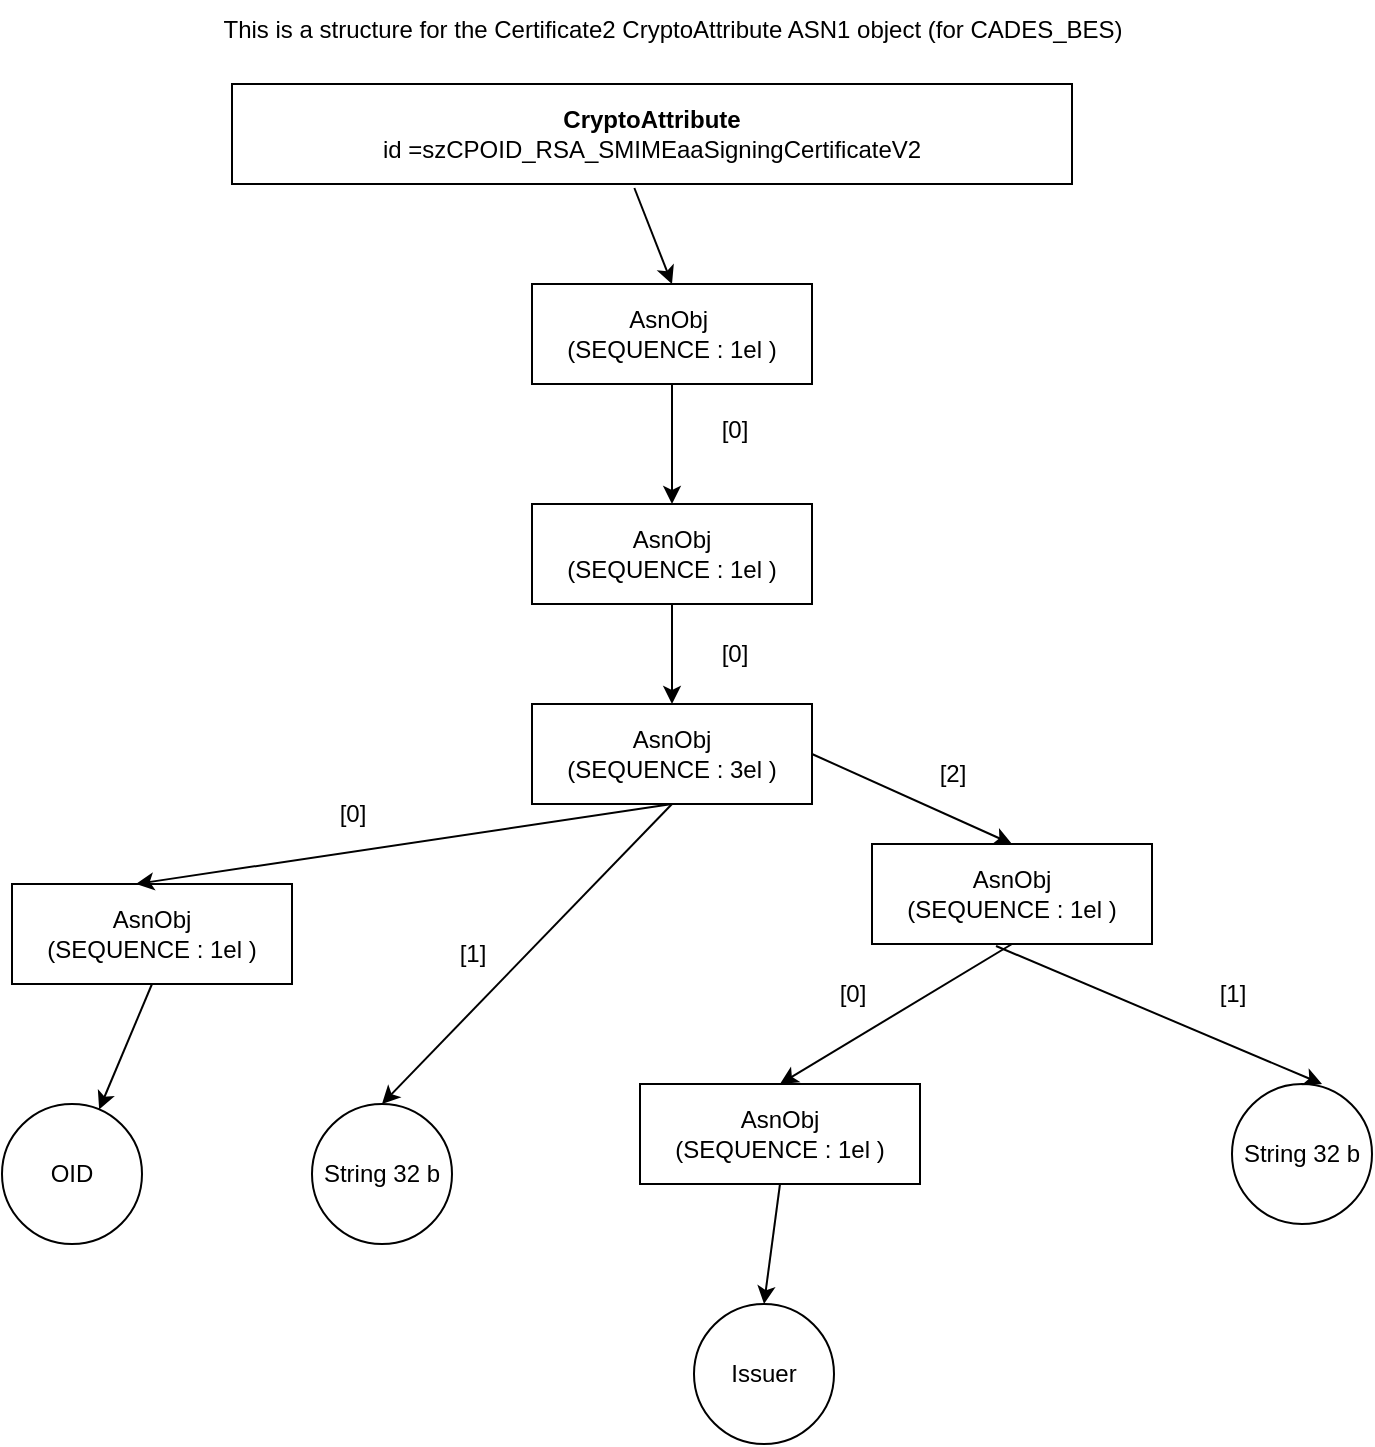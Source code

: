 <mxfile version="24.7.1" type="github">
  <diagram name="Page-1" id="Ocsk_W6i3ChqtIhvXLAU">
    <mxGraphModel dx="1434" dy="744" grid="1" gridSize="10" guides="1" tooltips="1" connect="1" arrows="1" fold="1" page="1" pageScale="1" pageWidth="827" pageHeight="1169" math="0" shadow="0">
      <root>
        <mxCell id="0" />
        <mxCell id="1" parent="0" />
        <mxCell id="mhlBp4qg8b1yMp5WnhkX-1" value="&lt;div&gt;&lt;b&gt;CryptoAttribute &lt;/b&gt;&lt;br&gt;&lt;/div&gt;&lt;div&gt;id =szCPOID_RSA_SMIMEaaSigningCertificateV2&lt;br&gt;&lt;/div&gt;" style="html=1;dashed=0;whiteSpace=wrap;" vertex="1" parent="1">
          <mxGeometry x="210" y="70" width="420" height="50" as="geometry" />
        </mxCell>
        <mxCell id="mhlBp4qg8b1yMp5WnhkX-3" value="&lt;div&gt;AsnObj&amp;nbsp;&lt;/div&gt;&lt;div&gt;(SEQUENCE : 1el )&lt;/div&gt;" style="html=1;dashed=0;whiteSpace=wrap;" vertex="1" parent="1">
          <mxGeometry x="360" y="170" width="140" height="50" as="geometry" />
        </mxCell>
        <mxCell id="mhlBp4qg8b1yMp5WnhkX-5" value="&lt;div&gt;AsnObj&lt;/div&gt;&lt;div&gt;&lt;div&gt;(SEQUENCE : 1el )&lt;/div&gt;&lt;/div&gt;" style="html=1;dashed=0;whiteSpace=wrap;" vertex="1" parent="1">
          <mxGeometry x="360" y="280" width="140" height="50" as="geometry" />
        </mxCell>
        <mxCell id="mhlBp4qg8b1yMp5WnhkX-6" value="" style="endArrow=classic;html=1;rounded=0;exitX=0.479;exitY=1.04;exitDx=0;exitDy=0;exitPerimeter=0;entryX=0.5;entryY=0;entryDx=0;entryDy=0;" edge="1" parent="1" source="mhlBp4qg8b1yMp5WnhkX-1" target="mhlBp4qg8b1yMp5WnhkX-3">
          <mxGeometry width="50" height="50" relative="1" as="geometry">
            <mxPoint x="360" y="350" as="sourcePoint" />
            <mxPoint x="410" y="300" as="targetPoint" />
          </mxGeometry>
        </mxCell>
        <mxCell id="mhlBp4qg8b1yMp5WnhkX-7" value="" style="endArrow=classic;html=1;rounded=0;entryX=0.5;entryY=0;entryDx=0;entryDy=0;" edge="1" parent="1" source="mhlBp4qg8b1yMp5WnhkX-3" target="mhlBp4qg8b1yMp5WnhkX-5">
          <mxGeometry width="50" height="50" relative="1" as="geometry">
            <mxPoint x="360" y="350" as="sourcePoint" />
            <mxPoint x="410" y="300" as="targetPoint" />
          </mxGeometry>
        </mxCell>
        <mxCell id="mhlBp4qg8b1yMp5WnhkX-8" value="[0]" style="text;html=1;align=center;verticalAlign=middle;resizable=0;points=[];autosize=1;strokeColor=none;fillColor=none;" vertex="1" parent="1">
          <mxGeometry x="441" y="228" width="40" height="30" as="geometry" />
        </mxCell>
        <mxCell id="mhlBp4qg8b1yMp5WnhkX-9" value="AsnObj&lt;br&gt;&lt;div&gt;&lt;div&gt;(SEQUENCE : 3el )&lt;/div&gt;&lt;/div&gt;" style="html=1;dashed=0;whiteSpace=wrap;" vertex="1" parent="1">
          <mxGeometry x="360" y="380" width="140" height="50" as="geometry" />
        </mxCell>
        <mxCell id="mhlBp4qg8b1yMp5WnhkX-13" value="" style="endArrow=classic;html=1;rounded=0;entryX=0.5;entryY=0;entryDx=0;entryDy=0;exitX=0.5;exitY=1;exitDx=0;exitDy=0;" edge="1" parent="1" source="mhlBp4qg8b1yMp5WnhkX-5" target="mhlBp4qg8b1yMp5WnhkX-9">
          <mxGeometry width="50" height="50" relative="1" as="geometry">
            <mxPoint x="440" y="230" as="sourcePoint" />
            <mxPoint x="440" y="290" as="targetPoint" />
          </mxGeometry>
        </mxCell>
        <mxCell id="mhlBp4qg8b1yMp5WnhkX-14" value="[0]" style="text;html=1;align=center;verticalAlign=middle;resizable=0;points=[];autosize=1;strokeColor=none;fillColor=none;" vertex="1" parent="1">
          <mxGeometry x="441" y="340" width="40" height="30" as="geometry" />
        </mxCell>
        <mxCell id="mhlBp4qg8b1yMp5WnhkX-16" value="&lt;div&gt;AsnObj&lt;/div&gt;&lt;div&gt;&lt;div&gt;(SEQUENCE : 1el )&lt;/div&gt;&lt;/div&gt;" style="html=1;dashed=0;whiteSpace=wrap;" vertex="1" parent="1">
          <mxGeometry x="100" y="470" width="140" height="50" as="geometry" />
        </mxCell>
        <mxCell id="mhlBp4qg8b1yMp5WnhkX-17" value="" style="endArrow=classic;html=1;rounded=0;entryX=0.443;entryY=0;entryDx=0;entryDy=0;entryPerimeter=0;exitX=0.5;exitY=1;exitDx=0;exitDy=0;" edge="1" parent="1" source="mhlBp4qg8b1yMp5WnhkX-9" target="mhlBp4qg8b1yMp5WnhkX-16">
          <mxGeometry width="50" height="50" relative="1" as="geometry">
            <mxPoint x="340" y="440" as="sourcePoint" />
            <mxPoint x="390" y="390" as="targetPoint" />
          </mxGeometry>
        </mxCell>
        <mxCell id="mhlBp4qg8b1yMp5WnhkX-18" value="[0]" style="text;html=1;align=center;verticalAlign=middle;resizable=0;points=[];autosize=1;strokeColor=none;fillColor=none;" vertex="1" parent="1">
          <mxGeometry x="250" y="420" width="40" height="30" as="geometry" />
        </mxCell>
        <mxCell id="mhlBp4qg8b1yMp5WnhkX-20" value="" style="endArrow=classic;html=1;rounded=0;exitX=0.5;exitY=1;exitDx=0;exitDy=0;" edge="1" parent="1" source="mhlBp4qg8b1yMp5WnhkX-16" target="mhlBp4qg8b1yMp5WnhkX-21">
          <mxGeometry width="50" height="50" relative="1" as="geometry">
            <mxPoint x="340" y="530" as="sourcePoint" />
            <mxPoint x="390" y="480" as="targetPoint" />
          </mxGeometry>
        </mxCell>
        <mxCell id="mhlBp4qg8b1yMp5WnhkX-21" value="OID" style="shape=ellipse;html=1;dashed=0;whiteSpace=wrap;aspect=fixed;perimeter=ellipsePerimeter;" vertex="1" parent="1">
          <mxGeometry x="95" y="580" width="70" height="70" as="geometry" />
        </mxCell>
        <mxCell id="mhlBp4qg8b1yMp5WnhkX-23" value="String 32 b" style="shape=ellipse;html=1;dashed=0;whiteSpace=wrap;aspect=fixed;perimeter=ellipsePerimeter;" vertex="1" parent="1">
          <mxGeometry x="250" y="580" width="70" height="70" as="geometry" />
        </mxCell>
        <mxCell id="mhlBp4qg8b1yMp5WnhkX-24" value="" style="endArrow=classic;html=1;rounded=0;entryX=0.5;entryY=0;entryDx=0;entryDy=0;exitX=0.5;exitY=1;exitDx=0;exitDy=0;" edge="1" parent="1" source="mhlBp4qg8b1yMp5WnhkX-9" target="mhlBp4qg8b1yMp5WnhkX-23">
          <mxGeometry width="50" height="50" relative="1" as="geometry">
            <mxPoint x="340" y="470" as="sourcePoint" />
            <mxPoint x="390" y="420" as="targetPoint" />
          </mxGeometry>
        </mxCell>
        <mxCell id="mhlBp4qg8b1yMp5WnhkX-25" value="[1]" style="text;html=1;align=center;verticalAlign=middle;resizable=0;points=[];autosize=1;strokeColor=none;fillColor=none;" vertex="1" parent="1">
          <mxGeometry x="310" y="490" width="40" height="30" as="geometry" />
        </mxCell>
        <mxCell id="mhlBp4qg8b1yMp5WnhkX-26" value="&lt;div&gt;AsnObj&lt;/div&gt;&lt;div&gt;&lt;div&gt;(SEQUENCE : 1el )&lt;/div&gt;&lt;/div&gt;" style="html=1;dashed=0;whiteSpace=wrap;" vertex="1" parent="1">
          <mxGeometry x="530" y="450" width="140" height="50" as="geometry" />
        </mxCell>
        <mxCell id="mhlBp4qg8b1yMp5WnhkX-27" value="" style="endArrow=classic;html=1;rounded=0;entryX=0.5;entryY=0;entryDx=0;entryDy=0;exitX=1;exitY=0.5;exitDx=0;exitDy=0;" edge="1" parent="1" source="mhlBp4qg8b1yMp5WnhkX-9" target="mhlBp4qg8b1yMp5WnhkX-26">
          <mxGeometry width="50" height="50" relative="1" as="geometry">
            <mxPoint x="340" y="440" as="sourcePoint" />
            <mxPoint x="390" y="390" as="targetPoint" />
          </mxGeometry>
        </mxCell>
        <mxCell id="mhlBp4qg8b1yMp5WnhkX-28" value="[2]" style="text;html=1;align=center;verticalAlign=middle;resizable=0;points=[];autosize=1;strokeColor=none;fillColor=none;" vertex="1" parent="1">
          <mxGeometry x="550" y="400" width="40" height="30" as="geometry" />
        </mxCell>
        <mxCell id="mhlBp4qg8b1yMp5WnhkX-29" value="String 32 b" style="shape=ellipse;html=1;dashed=0;whiteSpace=wrap;aspect=fixed;perimeter=ellipsePerimeter;" vertex="1" parent="1">
          <mxGeometry x="710" y="570" width="70" height="70" as="geometry" />
        </mxCell>
        <mxCell id="mhlBp4qg8b1yMp5WnhkX-30" value="" style="endArrow=classic;html=1;rounded=0;exitX=0.443;exitY=1.02;exitDx=0;exitDy=0;exitPerimeter=0;entryX=0.643;entryY=0;entryDx=0;entryDy=0;entryPerimeter=0;" edge="1" parent="1" source="mhlBp4qg8b1yMp5WnhkX-26" target="mhlBp4qg8b1yMp5WnhkX-29">
          <mxGeometry width="50" height="50" relative="1" as="geometry">
            <mxPoint x="340" y="560" as="sourcePoint" />
            <mxPoint x="390" y="510" as="targetPoint" />
          </mxGeometry>
        </mxCell>
        <mxCell id="mhlBp4qg8b1yMp5WnhkX-31" value="[0]" style="text;html=1;align=center;verticalAlign=middle;resizable=0;points=[];autosize=1;strokeColor=none;fillColor=none;" vertex="1" parent="1">
          <mxGeometry x="500" y="510" width="40" height="30" as="geometry" />
        </mxCell>
        <mxCell id="mhlBp4qg8b1yMp5WnhkX-33" value="[1]" style="text;html=1;align=center;verticalAlign=middle;resizable=0;points=[];autosize=1;strokeColor=none;fillColor=none;" vertex="1" parent="1">
          <mxGeometry x="690" y="510" width="40" height="30" as="geometry" />
        </mxCell>
        <mxCell id="mhlBp4qg8b1yMp5WnhkX-34" value="&lt;div&gt;AsnObj&lt;/div&gt;&lt;div&gt;&lt;div&gt;(SEQUENCE : 1el )&lt;/div&gt;&lt;/div&gt;" style="html=1;dashed=0;whiteSpace=wrap;" vertex="1" parent="1">
          <mxGeometry x="414" y="570" width="140" height="50" as="geometry" />
        </mxCell>
        <mxCell id="mhlBp4qg8b1yMp5WnhkX-35" value="" style="endArrow=classic;html=1;rounded=0;exitX=0.5;exitY=1;exitDx=0;exitDy=0;entryX=0.5;entryY=0;entryDx=0;entryDy=0;" edge="1" parent="1" source="mhlBp4qg8b1yMp5WnhkX-26" target="mhlBp4qg8b1yMp5WnhkX-34">
          <mxGeometry width="50" height="50" relative="1" as="geometry">
            <mxPoint x="340" y="560" as="sourcePoint" />
            <mxPoint x="390" y="510" as="targetPoint" />
          </mxGeometry>
        </mxCell>
        <mxCell id="mhlBp4qg8b1yMp5WnhkX-37" value="Issuer" style="shape=ellipse;html=1;dashed=0;whiteSpace=wrap;aspect=fixed;perimeter=ellipsePerimeter;" vertex="1" parent="1">
          <mxGeometry x="441" y="680" width="70" height="70" as="geometry" />
        </mxCell>
        <mxCell id="mhlBp4qg8b1yMp5WnhkX-38" value="" style="endArrow=classic;html=1;rounded=0;entryX=0.5;entryY=0;entryDx=0;entryDy=0;exitX=0.5;exitY=1;exitDx=0;exitDy=0;" edge="1" parent="1" source="mhlBp4qg8b1yMp5WnhkX-34" target="mhlBp4qg8b1yMp5WnhkX-37">
          <mxGeometry width="50" height="50" relative="1" as="geometry">
            <mxPoint x="340" y="620" as="sourcePoint" />
            <mxPoint x="390" y="570" as="targetPoint" />
          </mxGeometry>
        </mxCell>
        <mxCell id="mhlBp4qg8b1yMp5WnhkX-39" value="This is a structure for the Certificate2 CryptoAttribute ASN1 object (for CADES_BES)" style="text;html=1;align=center;verticalAlign=middle;resizable=0;points=[];autosize=1;strokeColor=none;fillColor=none;" vertex="1" parent="1">
          <mxGeometry x="185" y="28" width="490" height="30" as="geometry" />
        </mxCell>
      </root>
    </mxGraphModel>
  </diagram>
</mxfile>
